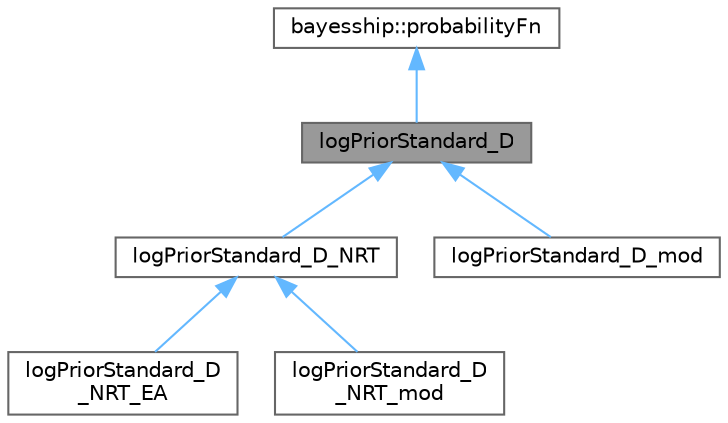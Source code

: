 digraph "logPriorStandard_D"
{
 // LATEX_PDF_SIZE
  bgcolor="transparent";
  edge [fontname=Helvetica,fontsize=10,labelfontname=Helvetica,labelfontsize=10];
  node [fontname=Helvetica,fontsize=10,shape=box,height=0.2,width=0.4];
  Node1 [label="logPriorStandard_D",height=0.2,width=0.4,color="gray40", fillcolor="grey60", style="filled", fontcolor="black",tooltip=" "];
  Node2 -> Node1 [dir="back",color="steelblue1",style="solid"];
  Node2 [label="bayesship::probabilityFn",height=0.2,width=0.4,color="gray40", fillcolor="white", style="filled",tooltip=" "];
  Node1 -> Node3 [dir="back",color="steelblue1",style="solid"];
  Node3 [label="logPriorStandard_D_NRT",height=0.2,width=0.4,color="gray40", fillcolor="white", style="filled",URL="$classlogPriorStandard__D__NRT.html",tooltip=" "];
  Node3 -> Node4 [dir="back",color="steelblue1",style="solid"];
  Node4 [label="logPriorStandard_D\l_NRT_EA",height=0.2,width=0.4,color="gray40", fillcolor="white", style="filled",URL="$classlogPriorStandard__D__NRT__EA.html",tooltip=" "];
  Node3 -> Node5 [dir="back",color="steelblue1",style="solid"];
  Node5 [label="logPriorStandard_D\l_NRT_mod",height=0.2,width=0.4,color="gray40", fillcolor="white", style="filled",URL="$classlogPriorStandard__D__NRT__mod.html",tooltip=" "];
  Node1 -> Node6 [dir="back",color="steelblue1",style="solid"];
  Node6 [label="logPriorStandard_D_mod",height=0.2,width=0.4,color="gray40", fillcolor="white", style="filled",URL="$classlogPriorStandard__D__mod.html",tooltip=" "];
}
